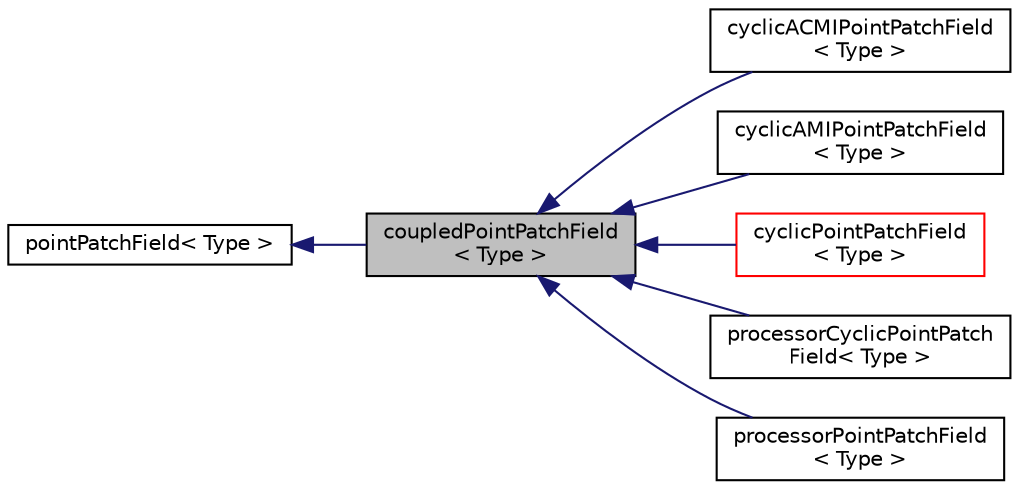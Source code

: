 digraph "coupledPointPatchField&lt; Type &gt;"
{
  bgcolor="transparent";
  edge [fontname="Helvetica",fontsize="10",labelfontname="Helvetica",labelfontsize="10"];
  node [fontname="Helvetica",fontsize="10",shape=record];
  rankdir="LR";
  Node1 [label="coupledPointPatchField\l\< Type \>",height=0.2,width=0.4,color="black", fillcolor="grey75", style="filled", fontcolor="black"];
  Node2 -> Node1 [dir="back",color="midnightblue",fontsize="10",style="solid",fontname="Helvetica"];
  Node2 [label="pointPatchField\< Type \>",height=0.2,width=0.4,color="black",URL="$a01931.html",tooltip="Abstract base class for point-mesh patch fields. "];
  Node1 -> Node3 [dir="back",color="midnightblue",fontsize="10",style="solid",fontname="Helvetica"];
  Node3 [label="cyclicACMIPointPatchField\l\< Type \>",height=0.2,width=0.4,color="black",URL="$a00470.html",tooltip="Cyclic ACMI front and back plane patch field. "];
  Node1 -> Node4 [dir="back",color="midnightblue",fontsize="10",style="solid",fontname="Helvetica"];
  Node4 [label="cyclicAMIPointPatchField\l\< Type \>",height=0.2,width=0.4,color="black",URL="$a00480.html",tooltip="Cyclic AMI front and back plane patch field. "];
  Node1 -> Node5 [dir="back",color="midnightblue",fontsize="10",style="solid",fontname="Helvetica"];
  Node5 [label="cyclicPointPatchField\l\< Type \>",height=0.2,width=0.4,color="red",URL="$a00490.html",tooltip="Cyclic front and back plane patch field. "];
  Node1 -> Node6 [dir="back",color="midnightblue",fontsize="10",style="solid",fontname="Helvetica"];
  Node6 [label="processorCyclicPointPatch\lField\< Type \>",height=0.2,width=0.4,color="black",URL="$a02021.html",tooltip="Foam::processorCyclicPointPatchField. "];
  Node1 -> Node7 [dir="back",color="midnightblue",fontsize="10",style="solid",fontname="Helvetica"];
  Node7 [label="processorPointPatchField\l\< Type \>",height=0.2,width=0.4,color="black",URL="$a02033.html",tooltip="Foam::processorPointPatchField. "];
}
